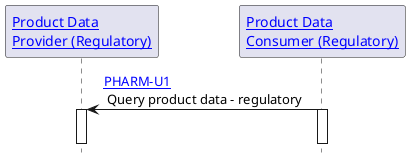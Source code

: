 @startuml
hide footbox
participant "[[actors_and_transactions.html#product-data-provider Product Data\nProvider (Regulatory)]]" as a1
participant "[[actors_and_transactions.html#product-data-consumer Product Data\nConsumer (Regulatory)]]" as a2

a2 -> a1 : [[u1.html PHARM-U1]]\n Query product data - regulatory\t
activate a1
activate a2
|||
@enduml